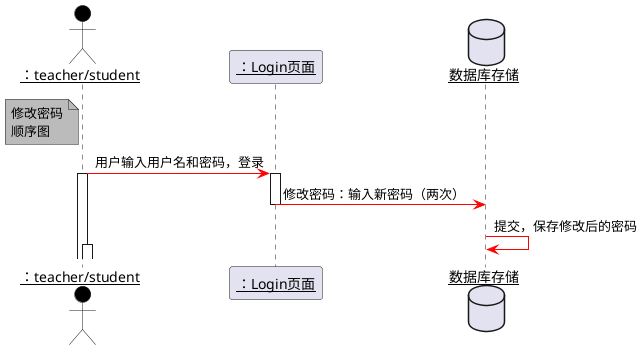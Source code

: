  @startuml
        skinparam sequenceParticipant underline
        actor "：teacher/student" as User #black
        note left of User #bbb
            修改密码
            顺序图
        end note
        participant "：Login页面" as A
        database 数据库存储
            User -[#red]> A:用户输入用户名和密码，登录
            activate User
            activate A

            A -[#red]>数据库存储 :修改密码：输入新密码（两次）
            deactivate A
            数据库存储 -[#red]>数据库存储 :提交，保存修改后的密码
        activate User
        deactivate User
@enduml